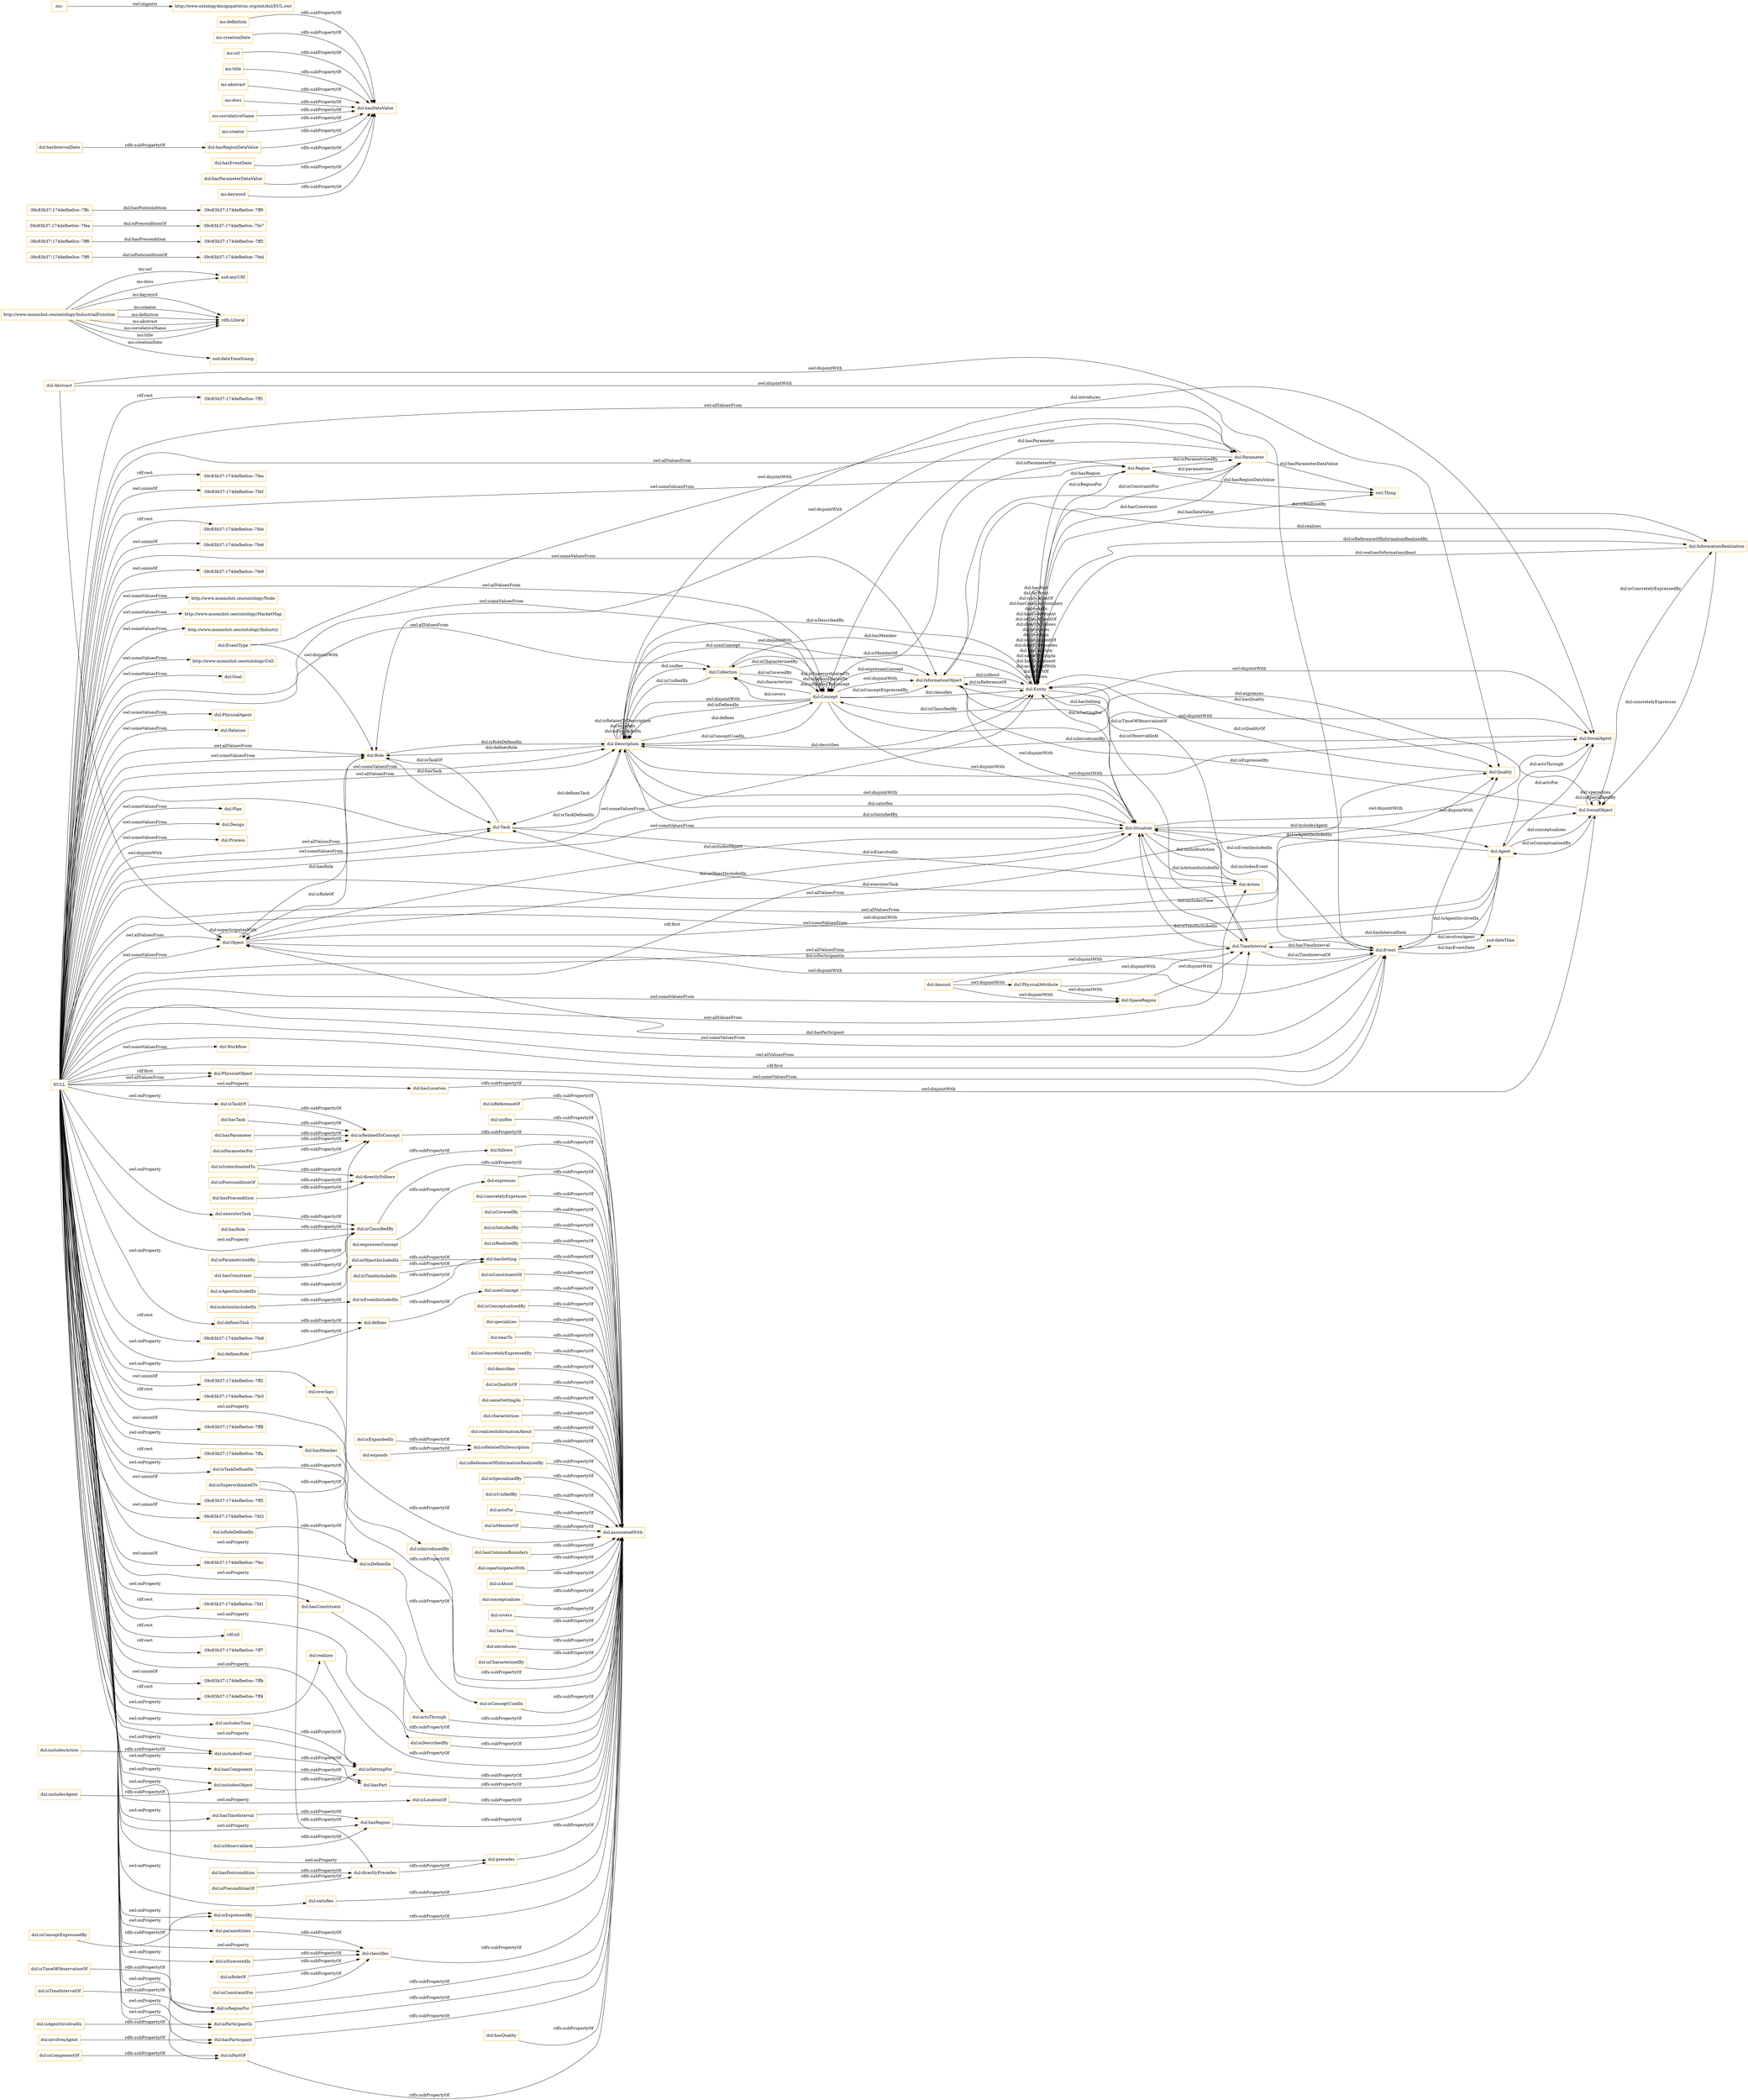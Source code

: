 digraph ar2dtool_diagram { 
rankdir=LR;
size="1501"
node [shape = rectangle, color="orange"]; "http://www.moonshot.ceo/ontology/Node" "http://www.moonshot.ceo/ontology/MarketMap" "http://www.moonshot.ceo/ontology/Industry" "http://www.moonshot.ceo/ontology/IndustrialFunction" "http://www.moonshot.ceo/ontology/Cell" "dul:Goal" "dul:EventType" "dul:Object" "dul:Description" "dul:PhysicalAgent" "dul:Relation" "dul:Role" "dul:Entity" "dul:Situation" "-39c83b37:174defbe0ce:-7ff0" "dul:Abstract" "dul:Amount" "dul:Plan" "dul:Design" "-39c83b37:174defbe0ce:-7ff6" "-39c83b37:174defbe0ce:-7fea" "dul:Process" "-39c83b37:174defbe0ce:-7fed" "-39c83b37:174defbe0ce:-7ffc" "dul:Task" "dul:Quality" "dul:Action" "-39c83b37:174defbe0ce:-7ff9" "dul:SocialAgent" "dul:Agent" "dul:Parameter" "dul:SocialObject" "-39c83b37:174defbe0ce:-7ff3" "dul:Concept" "dul:Event" "dul:TimeInterval" "dul:SpaceRegion" "dul:PhysicalObject" "-39c83b37:174defbe0ce:-7fe7" "owl:Thing" "dul:InformationRealization" "dul:PhysicalAttribute" "dul:Workflow" "dul:InformationObject" "dul:Collection" "dul:Region" ; /*classes style*/
	"dul:isRelatedToConcept" -> "dul:associatedWith" [ label = "rdfs:subPropertyOf" ];
	"dul:concretelyExpresses" -> "dul:associatedWith" [ label = "rdfs:subPropertyOf" ];
	"dul:hasRegion" -> "dul:associatedWith" [ label = "rdfs:subPropertyOf" ];
	"dul:includesEvent" -> "dul:isSettingFor" [ label = "rdfs:subPropertyOf" ];
	"dul:isConstraintFor" -> "dul:classifies" [ label = "rdfs:subPropertyOf" ];
	"dul:overlaps" -> "dul:associatedWith" [ label = "rdfs:subPropertyOf" ];
	"dul:isRegionFor" -> "dul:associatedWith" [ label = "rdfs:subPropertyOf" ];
	"dul:isCoveredBy" -> "dul:associatedWith" [ label = "rdfs:subPropertyOf" ];
	"dul:PhysicalAttribute" -> "dul:TimeInterval" [ label = "owl:disjointWith" ];
	"dul:PhysicalAttribute" -> "dul:SpaceRegion" [ label = "owl:disjointWith" ];
	"dul:hasConstraint" -> "dul:isClassifiedBy" [ label = "rdfs:subPropertyOf" ];
	"dul:isSettingFor" -> "dul:associatedWith" [ label = "rdfs:subPropertyOf" ];
	"dul:isSatisfiedBy" -> "dul:associatedWith" [ label = "rdfs:subPropertyOf" ];
	"dul:isIntroducedBy" -> "dul:associatedWith" [ label = "rdfs:subPropertyOf" ];
	"dul:Description" -> "dul:SocialAgent" [ label = "owl:disjointWith" ];
	"dul:Description" -> "dul:Situation" [ label = "owl:disjointWith" ];
	"dul:Description" -> "dul:InformationObject" [ label = "owl:disjointWith" ];
	"dul:isConceptExpressedBy" -> "dul:isExpressedBy" [ label = "rdfs:subPropertyOf" ];
	"ms:definition" -> "dul:hasDataValue" [ label = "rdfs:subPropertyOf" ];
	"dul:Concept" -> "dul:InformationObject" [ label = "owl:disjointWith" ];
	"dul:Concept" -> "dul:Description" [ label = "owl:disjointWith" ];
	"dul:Concept" -> "dul:Situation" [ label = "owl:disjointWith" ];
	"dul:Concept" -> "dul:SocialAgent" [ label = "owl:disjointWith" ];
	"dul:Object" -> "dul:Quality" [ label = "owl:disjointWith" ];
	"dul:isParameterFor" -> "dul:isRelatedToConcept" [ label = "rdfs:subPropertyOf" ];
	"dul:isRealizedBy" -> "dul:associatedWith" [ label = "rdfs:subPropertyOf" ];
	"dul:isRoleOf" -> "dul:classifies" [ label = "rdfs:subPropertyOf" ];
	"dul:hasMember" -> "dul:associatedWith" [ label = "rdfs:subPropertyOf" ];
	"dul:expresses" -> "dul:associatedWith" [ label = "rdfs:subPropertyOf" ];
	"dul:includesAction" -> "dul:includesEvent" [ label = "rdfs:subPropertyOf" ];
	"dul:isRoleDefinedIn" -> "dul:isDefinedIn" [ label = "rdfs:subPropertyOf" ];
	"dul:isActionIncludedIn" -> "dul:isEventIncludedIn" [ label = "rdfs:subPropertyOf" ];
	"dul:InformationObject" -> "dul:SocialAgent" [ label = "owl:disjointWith" ];
	"dul:InformationObject" -> "dul:Situation" [ label = "owl:disjointWith" ];
	"dul:hasPostcondition" -> "dul:directlyPrecedes" [ label = "rdfs:subPropertyOf" ];
	"dul:isConstituentOf" -> "dul:associatedWith" [ label = "rdfs:subPropertyOf" ];
	"dul:actsThrough" -> "dul:associatedWith" [ label = "rdfs:subPropertyOf" ];
	"dul:isEventIncludedIn" -> "dul:hasSetting" [ label = "rdfs:subPropertyOf" ];
	"ms:creationDate" -> "dul:hasDataValue" [ label = "rdfs:subPropertyOf" ];
	"dul:Parameter" -> "dul:Role" [ label = "owl:disjointWith" ];
	"dul:isConceptualizedBy" -> "dul:associatedWith" [ label = "rdfs:subPropertyOf" ];
	"dul:precedes" -> "dul:associatedWith" [ label = "rdfs:subPropertyOf" ];
	"dul:isPreconditionOf" -> "dul:directlyPrecedes" [ label = "rdfs:subPropertyOf" ];
	"dul:specializes" -> "dul:associatedWith" [ label = "rdfs:subPropertyOf" ];
	"ms:url" -> "dul:hasDataValue" [ label = "rdfs:subPropertyOf" ];
	"dul:isDefinedIn" -> "dul:isConceptUsedIn" [ label = "rdfs:subPropertyOf" ];
	"dul:nearTo" -> "dul:associatedWith" [ label = "rdfs:subPropertyOf" ];
	"dul:Event" -> "dul:Quality" [ label = "owl:disjointWith" ];
	"dul:Event" -> "dul:Object" [ label = "owl:disjointWith" ];
	"dul:hasRole" -> "dul:isClassifiedBy" [ label = "rdfs:subPropertyOf" ];
	"dul:isExpressedBy" -> "dul:associatedWith" [ label = "rdfs:subPropertyOf" ];
	"dul:isConcretelyExpressedBy" -> "dul:associatedWith" [ label = "rdfs:subPropertyOf" ];
	"dul:describes" -> "dul:associatedWith" [ label = "rdfs:subPropertyOf" ];
	"dul:isQualityOf" -> "dul:associatedWith" [ label = "rdfs:subPropertyOf" ];
	"dul:PhysicalObject" -> "dul:SocialObject" [ label = "owl:disjointWith" ];
	"dul:EventType" -> "dul:Role" [ label = "owl:disjointWith" ];
	"dul:EventType" -> "dul:Parameter" [ label = "owl:disjointWith" ];
	"dul:hasConstituent" -> "dul:associatedWith" [ label = "rdfs:subPropertyOf" ];
	"dul:sameSettingAs" -> "dul:associatedWith" [ label = "rdfs:subPropertyOf" ];
	"dul:Situation" -> "dul:SocialAgent" [ label = "owl:disjointWith" ];
	"ms:title" -> "dul:hasDataValue" [ label = "rdfs:subPropertyOf" ];
	"dul:characterizes" -> "dul:associatedWith" [ label = "rdfs:subPropertyOf" ];
	"dul:hasTask" -> "dul:isRelatedToConcept" [ label = "rdfs:subPropertyOf" ];
	"dul:directlyPrecedes" -> "dul:precedes" [ label = "rdfs:subPropertyOf" ];
	"ms:abstract" -> "dul:hasDataValue" [ label = "rdfs:subPropertyOf" ];
	"dul:isTaskOf" -> "dul:isRelatedToConcept" [ label = "rdfs:subPropertyOf" ];
	"dul:isDescribedBy" -> "dul:associatedWith" [ label = "rdfs:subPropertyOf" ];
	"dul:isParticipantIn" -> "dul:associatedWith" [ label = "rdfs:subPropertyOf" ];
	"dul:isSuperordinatedTo" -> "dul:isRelatedToConcept" [ label = "rdfs:subPropertyOf" ];
	"dul:isSuperordinatedTo" -> "dul:directlyPrecedes" [ label = "rdfs:subPropertyOf" ];
	"dul:realizesInformationAbout" -> "dul:associatedWith" [ label = "rdfs:subPropertyOf" ];
	"ms:" -> "http://www.ontologydesignpatterns.org/ont/dul/DUL.owl" [ label = "owl:imports" ];
	"dul:isRelatedToDescription" -> "dul:associatedWith" [ label = "rdfs:subPropertyOf" ];
	"ms:docs" -> "dul:hasDataValue" [ label = "rdfs:subPropertyOf" ];
	"dul:isReferenceOfInformationRealizedBy" -> "dul:associatedWith" [ label = "rdfs:subPropertyOf" ];
	"dul:isSpecializedBy" -> "dul:associatedWith" [ label = "rdfs:subPropertyOf" ];
	"dul:isUnifiedBy" -> "dul:associatedWith" [ label = "rdfs:subPropertyOf" ];
	"dul:hasSetting" -> "dul:associatedWith" [ label = "rdfs:subPropertyOf" ];
	"dul:involvesAgent" -> "dul:hasParticipant" [ label = "rdfs:subPropertyOf" ];
	"dul:isTimeIncludedIn" -> "dul:hasSetting" [ label = "rdfs:subPropertyOf" ];
	"dul:isPostconditionOf" -> "dul:directlyFollows" [ label = "rdfs:subPropertyOf" ];
	"dul:includesObject" -> "dul:isSettingFor" [ label = "rdfs:subPropertyOf" ];
	"ms:correlativeName" -> "dul:hasDataValue" [ label = "rdfs:subPropertyOf" ];
	"NULL" -> "dul:executesTask" [ label = "owl:onProperty" ];
	"NULL" -> "dul:Event" [ label = "owl:allValuesFrom" ];
	"NULL" -> "dul:isExpressedBy" [ label = "owl:onProperty" ];
	"NULL" -> "dul:Agent" [ label = "owl:allValuesFrom" ];
	"NULL" -> "dul:Region" [ label = "owl:allValuesFrom" ];
	"NULL" -> "dul:isDefinedIn" [ label = "owl:onProperty" ];
	"NULL" -> "dul:hasPart" [ label = "owl:onProperty" ];
	"NULL" -> "-39c83b37:174defbe0ce:-7fe8" [ label = "rdf:rest" ];
	"NULL" -> "dul:realizes" [ label = "owl:onProperty" ];
	"NULL" -> "dul:Situation" [ label = "owl:someValuesFrom" ];
	"NULL" -> "-39c83b37:174defbe0ce:-7ff2" [ label = "owl:unionOf" ];
	"NULL" -> "-39c83b37:174defbe0ce:-7fe5" [ label = "rdf:rest" ];
	"NULL" -> "dul:PhysicalObject" [ label = "owl:allValuesFrom" ];
	"NULL" -> "dul:isRegionFor" [ label = "owl:onProperty" ];
	"NULL" -> "dul:isLocationOf" [ label = "owl:onProperty" ];
	"NULL" -> "dul:Event" [ label = "rdf:first" ];
	"NULL" -> "-39c83b37:174defbe0ce:-7ff8" [ label = "owl:unionOf" ];
	"NULL" -> "dul:PhysicalAgent" [ label = "owl:someValuesFrom" ];
	"NULL" -> "dul:Process" [ label = "owl:someValuesFrom" ];
	"NULL" -> "dul:hasConstituent" [ label = "owl:onProperty" ];
	"NULL" -> "dul:hasComponent" [ label = "owl:onProperty" ];
	"NULL" -> "-39c83b37:174defbe0ce:-7ffa" [ label = "rdf:rest" ];
	"NULL" -> "dul:hasTimeInterval" [ label = "owl:onProperty" ];
	"NULL" -> "-39c83b37:174defbe0ce:-7ff5" [ label = "owl:unionOf" ];
	"NULL" -> "dul:Task" [ label = "owl:someValuesFrom" ];
	"NULL" -> "dul:definesRole" [ label = "owl:onProperty" ];
	"NULL" -> "http://www.moonshot.ceo/ontology/Industry" [ label = "owl:someValuesFrom" ];
	"NULL" -> "dul:hasMember" [ label = "owl:onProperty" ];
	"NULL" -> "dul:Action" [ label = "owl:allValuesFrom" ];
	"NULL" -> "dul:SocialObject" [ label = "owl:allValuesFrom" ];
	"NULL" -> "http://www.moonshot.ceo/ontology/Cell" [ label = "owl:someValuesFrom" ];
	"NULL" -> "dul:Description" [ label = "owl:someValuesFrom" ];
	"NULL" -> "-39c83b37:174defbe0ce:-7fd2" [ label = "owl:unionOf" ];
	"NULL" -> "dul:hasParticipant" [ label = "owl:onProperty" ];
	"NULL" -> "-39c83b37:174defbe0ce:-7fec" [ label = "owl:unionOf" ];
	"NULL" -> "dul:Goal" [ label = "owl:someValuesFrom" ];
	"NULL" -> "dul:isClassifiedBy" [ label = "owl:onProperty" ];
	"NULL" -> "dul:isPartOf" [ label = "owl:onProperty" ];
	"NULL" -> "dul:Region" [ label = "owl:someValuesFrom" ];
	"NULL" -> "-39c83b37:174defbe0ce:-7fd1" [ label = "rdf:rest" ];
	"NULL" -> "dul:Object" [ label = "owl:allValuesFrom" ];
	"NULL" -> "dul:satisfies" [ label = "owl:onProperty" ];
	"NULL" -> "dul:includesObject" [ label = "owl:onProperty" ];
	"NULL" -> "dul:Concept" [ label = "owl:allValuesFrom" ];
	"NULL" -> "dul:Workflow" [ label = "owl:someValuesFrom" ];
	"NULL" -> "dul:PhysicalObject" [ label = "rdf:first" ];
	"NULL" -> "rdf:nil" [ label = "rdf:rest" ];
	"NULL" -> "dul:Collection" [ label = "owl:allValuesFrom" ];
	"NULL" -> "dul:Object" [ label = "owl:someValuesFrom" ];
	"NULL" -> "-39c83b37:174defbe0ce:-7ff7" [ label = "rdf:rest" ];
	"NULL" -> "dul:parametrizes" [ label = "owl:onProperty" ];
	"NULL" -> "dul:Situation" [ label = "rdf:first" ];
	"NULL" -> "-39c83b37:174defbe0ce:-7ffb" [ label = "owl:unionOf" ];
	"NULL" -> "-39c83b37:174defbe0ce:-7ff4" [ label = "rdf:rest" ];
	"NULL" -> "dul:classifies" [ label = "owl:onProperty" ];
	"NULL" -> "dul:TimeInterval" [ label = "owl:someValuesFrom" ];
	"NULL" -> "-39c83b37:174defbe0ce:-7ff1" [ label = "rdf:rest" ];
	"NULL" -> "dul:Event" [ label = "owl:someValuesFrom" ];
	"NULL" -> "dul:overlaps" [ label = "owl:onProperty" ];
	"NULL" -> "dul:Design" [ label = "owl:someValuesFrom" ];
	"NULL" -> "dul:includesTime" [ label = "owl:onProperty" ];
	"NULL" -> "dul:Agent" [ label = "owl:someValuesFrom" ];
	"NULL" -> "dul:Plan" [ label = "owl:someValuesFrom" ];
	"NULL" -> "dul:SpaceRegion" [ label = "owl:someValuesFrom" ];
	"NULL" -> "dul:Relation" [ label = "owl:someValuesFrom" ];
	"NULL" -> "dul:Role" [ label = "owl:allValuesFrom" ];
	"NULL" -> "dul:definesTask" [ label = "owl:onProperty" ];
	"NULL" -> "dul:isParticipantIn" [ label = "owl:onProperty" ];
	"NULL" -> "http://www.moonshot.ceo/ontology/Node" [ label = "owl:someValuesFrom" ];
	"NULL" -> "dul:Quality" [ label = "owl:allValuesFrom" ];
	"NULL" -> "-39c83b37:174defbe0ce:-7fee" [ label = "rdf:rest" ];
	"NULL" -> "-39c83b37:174defbe0ce:-7fef" [ label = "owl:unionOf" ];
	"NULL" -> "dul:actsThrough" [ label = "owl:onProperty" ];
	"NULL" -> "dul:Description" [ label = "owl:allValuesFrom" ];
	"NULL" -> "dul:Parameter" [ label = "owl:allValuesFrom" ];
	"NULL" -> "dul:Task" [ label = "owl:allValuesFrom" ];
	"NULL" -> "dul:hasLocation" [ label = "owl:onProperty" ];
	"NULL" -> "-39c83b37:174defbe0ce:-7feb" [ label = "rdf:rest" ];
	"NULL" -> "dul:precedes" [ label = "owl:onProperty" ];
	"NULL" -> "dul:Role" [ label = "owl:someValuesFrom" ];
	"NULL" -> "dul:hasRegion" [ label = "owl:onProperty" ];
	"NULL" -> "-39c83b37:174defbe0ce:-7fe6" [ label = "owl:unionOf" ];
	"NULL" -> "dul:isExecutedIn" [ label = "owl:onProperty" ];
	"NULL" -> "dul:isTaskOf" [ label = "owl:onProperty" ];
	"NULL" -> "dul:isDescribedBy" [ label = "owl:onProperty" ];
	"NULL" -> "-39c83b37:174defbe0ce:-7fe9" [ label = "owl:unionOf" ];
	"NULL" -> "dul:InformationObject" [ label = "owl:someValuesFrom" ];
	"NULL" -> "dul:isSettingFor" [ label = "owl:onProperty" ];
	"NULL" -> "dul:isTaskDefinedIn" [ label = "owl:onProperty" ];
	"NULL" -> "dul:includesEvent" [ label = "owl:onProperty" ];
	"NULL" -> "dul:Entity" [ label = "owl:someValuesFrom" ];
	"NULL" -> "dul:isIntroducedBy" [ label = "owl:onProperty" ];
	"NULL" -> "dul:Concept" [ label = "owl:someValuesFrom" ];
	"NULL" -> "http://www.moonshot.ceo/ontology/MarketMap" [ label = "owl:someValuesFrom" ];
	"dul:expressesConcept" -> "dul:expresses" [ label = "rdfs:subPropertyOf" ];
	"dul:executesTask" -> "dul:isClassifiedBy" [ label = "rdfs:subPropertyOf" ];
	"dul:isAgentIncludedIn" -> "dul:isObjectIncludedIn" [ label = "rdfs:subPropertyOf" ];
	"dul:expands" -> "dul:isRelatedToDescription" [ label = "rdfs:subPropertyOf" ];
	"dul:includesAgent" -> "dul:includesObject" [ label = "rdfs:subPropertyOf" ];
	"dul:classifies" -> "dul:associatedWith" [ label = "rdfs:subPropertyOf" ];
	"ms:creator" -> "dul:hasDataValue" [ label = "rdfs:subPropertyOf" ];
	"dul:actsFor" -> "dul:associatedWith" [ label = "rdfs:subPropertyOf" ];
	"dul:isObjectIncludedIn" -> "dul:hasSetting" [ label = "rdfs:subPropertyOf" ];
	"dul:hasPrecondition" -> "dul:directlyFollows" [ label = "rdfs:subPropertyOf" ];
	"dul:isMemberOf" -> "dul:associatedWith" [ label = "rdfs:subPropertyOf" ];
	"dul:hasCommonBoundary" -> "dul:associatedWith" [ label = "rdfs:subPropertyOf" ];
	"dul:realizes" -> "dul:associatedWith" [ label = "rdfs:subPropertyOf" ];
	"dul:directlyFollows" -> "dul:follows" [ label = "rdfs:subPropertyOf" ];
	"dul:isExecutedIn" -> "dul:classifies" [ label = "rdfs:subPropertyOf" ];
	"dul:follows" -> "dul:associatedWith" [ label = "rdfs:subPropertyOf" ];
	"dul:hasRegionDataValue" -> "dul:hasDataValue" [ label = "rdfs:subPropertyOf" ];
	"dul:coparticipatesWith" -> "dul:associatedWith" [ label = "rdfs:subPropertyOf" ];
	"dul:isAbout" -> "dul:associatedWith" [ label = "rdfs:subPropertyOf" ];
	"dul:hasLocation" -> "dul:associatedWith" [ label = "rdfs:subPropertyOf" ];
	"dul:isTimeIntervalOf" -> "dul:isRegionFor" [ label = "rdfs:subPropertyOf" ];
	"dul:isTaskDefinedIn" -> "dul:isDefinedIn" [ label = "rdfs:subPropertyOf" ];
	"dul:defines" -> "dul:usesConcept" [ label = "rdfs:subPropertyOf" ];
	"dul:conceptualizes" -> "dul:associatedWith" [ label = "rdfs:subPropertyOf" ];
	"dul:hasPart" -> "dul:associatedWith" [ label = "rdfs:subPropertyOf" ];
	"dul:hasParticipant" -> "dul:associatedWith" [ label = "rdfs:subPropertyOf" ];
	"dul:covers" -> "dul:associatedWith" [ label = "rdfs:subPropertyOf" ];
	"dul:includesTime" -> "dul:isSettingFor" [ label = "rdfs:subPropertyOf" ];
	"dul:hasIntervalDate" -> "dul:hasRegionDataValue" [ label = "rdfs:subPropertyOf" ];
	"dul:farFrom" -> "dul:associatedWith" [ label = "rdfs:subPropertyOf" ];
	"dul:hasComponent" -> "dul:hasPart" [ label = "rdfs:subPropertyOf" ];
	"dul:usesConcept" -> "dul:associatedWith" [ label = "rdfs:subPropertyOf" ];
	"dul:isLocationOf" -> "dul:associatedWith" [ label = "rdfs:subPropertyOf" ];
	"dul:hasEventDate" -> "dul:hasDataValue" [ label = "rdfs:subPropertyOf" ];
	"dul:hasTimeInterval" -> "dul:hasRegion" [ label = "rdfs:subPropertyOf" ];
	"dul:introduces" -> "dul:associatedWith" [ label = "rdfs:subPropertyOf" ];
	"dul:definesRole" -> "dul:defines" [ label = "rdfs:subPropertyOf" ];
	"dul:satisfies" -> "dul:associatedWith" [ label = "rdfs:subPropertyOf" ];
	"dul:Abstract" -> "dul:Quality" [ label = "owl:disjointWith" ];
	"dul:Abstract" -> "dul:Object" [ label = "owl:disjointWith" ];
	"dul:Abstract" -> "dul:Event" [ label = "owl:disjointWith" ];
	"dul:isAgentInvolvedIn" -> "dul:isParticipantIn" [ label = "rdfs:subPropertyOf" ];
	"dul:isCharacterizedBy" -> "dul:associatedWith" [ label = "rdfs:subPropertyOf" ];
	"dul:hasQuality" -> "dul:associatedWith" [ label = "rdfs:subPropertyOf" ];
	"dul:isParametrizedBy" -> "dul:isClassifiedBy" [ label = "rdfs:subPropertyOf" ];
	"dul:SpaceRegion" -> "dul:TimeInterval" [ label = "owl:disjointWith" ];
	"dul:isTimeOfObservationOf" -> "dul:isRegionFor" [ label = "rdfs:subPropertyOf" ];
	"dul:isConceptUsedIn" -> "dul:associatedWith" [ label = "rdfs:subPropertyOf" ];
	"dul:hasParameter" -> "dul:isRelatedToConcept" [ label = "rdfs:subPropertyOf" ];
	"dul:hasParameterDataValue" -> "dul:hasDataValue" [ label = "rdfs:subPropertyOf" ];
	"dul:definesTask" -> "dul:defines" [ label = "rdfs:subPropertyOf" ];
	"dul:isPartOf" -> "dul:associatedWith" [ label = "rdfs:subPropertyOf" ];
	"ms:keyword" -> "dul:hasDataValue" [ label = "rdfs:subPropertyOf" ];
	"dul:isReferenceOf" -> "dul:associatedWith" [ label = "rdfs:subPropertyOf" ];
	"dul:isSubordinatedTo" -> "dul:isRelatedToConcept" [ label = "rdfs:subPropertyOf" ];
	"dul:isSubordinatedTo" -> "dul:directlyFollows" [ label = "rdfs:subPropertyOf" ];
	"dul:isClassifiedBy" -> "dul:associatedWith" [ label = "rdfs:subPropertyOf" ];
	"dul:isExpandedIn" -> "dul:isRelatedToDescription" [ label = "rdfs:subPropertyOf" ];
	"dul:parametrizes" -> "dul:classifies" [ label = "rdfs:subPropertyOf" ];
	"dul:unifies" -> "dul:associatedWith" [ label = "rdfs:subPropertyOf" ];
	"dul:isObservableAt" -> "dul:hasRegion" [ label = "rdfs:subPropertyOf" ];
	"dul:Amount" -> "dul:TimeInterval" [ label = "owl:disjointWith" ];
	"dul:Amount" -> "dul:SpaceRegion" [ label = "owl:disjointWith" ];
	"dul:Amount" -> "dul:PhysicalAttribute" [ label = "owl:disjointWith" ];
	"dul:isComponentOf" -> "dul:isPartOf" [ label = "rdfs:subPropertyOf" ];
	"-39c83b37:174defbe0ce:-7ff6" -> "-39c83b37:174defbe0ce:-7ff3" [ label = "dul:hasPrecondition" ];
	"dul:Description" -> "dul:Role" [ label = "dul:definesRole" ];
	"dul:Entity" -> "dul:Entity" [ label = "dul:follows" ];
	"dul:Action" -> "dul:Situation" [ label = "dul:isActionIncludedIn" ];
	"dul:TimeInterval" -> "xsd:dateTime" [ label = "dul:hasIntervalDate" ];
	"dul:Entity" -> "dul:Entity" [ label = "dul:isPartOf" ];
	"dul:SocialObject" -> "dul:InformationRealization" [ label = "dul:isConcretelyExpressedBy" ];
	"dul:Entity" -> "dul:Quality" [ label = "dul:hasQuality" ];
	"dul:Event" -> "dul:Situation" [ label = "dul:isEventIncludedIn" ];
	"dul:Description" -> "dul:Task" [ label = "dul:definesTask" ];
	"dul:Entity" -> "dul:Entity" [ label = "dul:associatedWith" ];
	"dul:Parameter" -> "dul:Entity" [ label = "dul:isConstraintFor" ];
	"dul:Agent" -> "dul:Event" [ label = "dul:isAgentInvolvedIn" ];
	"dul:SocialObject" -> "dul:Agent" [ label = "dul:isConceptualizedBy" ];
	"dul:Role" -> "dul:Task" [ label = "dul:hasTask" ];
	"dul:Entity" -> "dul:Concept" [ label = "dul:isClassifiedBy" ];
	"dul:InformationObject" -> "dul:SocialObject" [ label = "dul:expresses" ];
	"dul:Entity" -> "dul:Entity" [ label = "dul:hasComponent" ];
	"dul:Object" -> "dul:Event" [ label = "dul:isParticipantIn" ];
	"dul:InformationObject" -> "dul:Concept" [ label = "dul:expressesConcept" ];
	"dul:Description" -> "dul:SocialAgent" [ label = "dul:introduces" ];
	"http://www.moonshot.ceo/ontology/IndustrialFunction" -> "xsd:anyURI" [ label = "ms:url" ];
	"dul:Task" -> "dul:Description" [ label = "dul:isTaskDefinedIn" ];
	"dul:Agent" -> "dul:Situation" [ label = "dul:isAgentIncludedIn" ];
	"dul:Concept" -> "dul:Collection" [ label = "dul:characterizes" ];
	"dul:Concept" -> "dul:Concept" [ label = "dul:isRelatedToConcept" ];
	"http://www.moonshot.ceo/ontology/IndustrialFunction" -> "rdfs:Literal" [ label = "ms:keyword" ];
	"dul:SocialObject" -> "dul:InformationObject" [ label = "dul:isExpressedBy" ];
	"dul:Concept" -> "dul:Description" [ label = "dul:isDefinedIn" ];
	"dul:Entity" -> "dul:Entity" [ label = "dul:sameSettingAs" ];
	"dul:Region" -> "owl:Thing" [ label = "dul:hasRegionDataValue" ];
	"dul:Concept" -> "dul:Entity" [ label = "dul:classifies" ];
	"dul:Concept" -> "dul:Concept" [ label = "dul:isSubordinatedTo" ];
	"dul:Entity" -> "dul:Collection" [ label = "dul:isMemberOf" ];
	"dul:Concept" -> "dul:Parameter" [ label = "dul:hasParameter" ];
	"dul:Concept" -> "dul:Collection" [ label = "dul:covers" ];
	"dul:TimeInterval" -> "dul:Event" [ label = "dul:isTimeIntervalOf" ];
	"dul:TimeInterval" -> "dul:Situation" [ label = "dul:isTimeIncludedIn" ];
	"dul:InformationRealization" -> "dul:Entity" [ label = "dul:realizesInformationAbout" ];
	"dul:Event" -> "xsd:dateTime" [ label = "dul:hasEventDate" ];
	"dul:Entity" -> "dul:InformationRealization" [ label = "dul:isReferenceOfInformationRealizedBy" ];
	"dul:Collection" -> "dul:Description" [ label = "dul:isUnifiedBy" ];
	"dul:Entity" -> "dul:Entity" [ label = "dul:hasLocation" ];
	"dul:Entity" -> "dul:Entity" [ label = "dul:directlyPrecedes" ];
	"dul:Concept" -> "dul:Concept" [ label = "dul:isSuperordinatedTo" ];
	"dul:SocialAgent" -> "dul:Agent" [ label = "dul:actsThrough" ];
	"dul:Task" -> "dul:Role" [ label = "dul:isTaskOf" ];
	"dul:Description" -> "dul:Collection" [ label = "dul:unifies" ];
	"dul:InformationRealization" -> "dul:SocialObject" [ label = "dul:concretelyExpresses" ];
	"dul:Parameter" -> "dul:Concept" [ label = "dul:isParameterFor" ];
	"dul:Action" -> "dul:Task" [ label = "dul:executesTask" ];
	"dul:Entity" -> "dul:Entity" [ label = "dul:isComponentOf" ];
	"dul:Event" -> "dul:TimeInterval" [ label = "dul:hasTimeInterval" ];
	"http://www.moonshot.ceo/ontology/IndustrialFunction" -> "rdfs:Literal" [ label = "ms:creator" ];
	"dul:Object" -> "dul:Role" [ label = "dul:hasRole" ];
	"dul:Agent" -> "dul:SocialAgent" [ label = "dul:actsFor" ];
	"dul:Entity" -> "dul:Entity" [ label = "dul:overlaps" ];
	"dul:Description" -> "dul:Description" [ label = "dul:isExpandedIn" ];
	"dul:Agent" -> "dul:SocialObject" [ label = "dul:conceptualizes" ];
	"dul:Situation" -> "dul:Event" [ label = "dul:includesEvent" ];
	"dul:InformationObject" -> "dul:Entity" [ label = "dul:isAbout" ];
	"http://www.moonshot.ceo/ontology/IndustrialFunction" -> "xsd:anyURI" [ label = "ms:docs" ];
	"-39c83b37:174defbe0ce:-7ffc" -> "-39c83b37:174defbe0ce:-7ff9" [ label = "dul:hasPostcondition" ];
	"dul:Entity" -> "dul:Entity" [ label = "dul:precedes" ];
	"dul:Entity" -> "dul:Parameter" [ label = "dul:hasConstraint" ];
	"dul:Event" -> "dul:Object" [ label = "dul:hasParticipant" ];
	"dul:Situation" -> "dul:Agent" [ label = "dul:includesAgent" ];
	"dul:Region" -> "dul:Entity" [ label = "dul:isRegionFor" ];
	"dul:Situation" -> "dul:Object" [ label = "dul:includesObject" ];
	"dul:Entity" -> "dul:TimeInterval" [ label = "dul:isObservableAt" ];
	"dul:Description" -> "dul:Description" [ label = "dul:expands" ];
	"dul:Situation" -> "dul:TimeInterval" [ label = "dul:includesTime" ];
	"http://www.moonshot.ceo/ontology/IndustrialFunction" -> "rdfs:Literal" [ label = "ms:definition" ];
	"dul:Object" -> "dul:Object" [ label = "dul:coparticipatesWith" ];
	"-39c83b37:174defbe0ce:-7fea" -> "-39c83b37:174defbe0ce:-7fe7" [ label = "dul:isPreconditionOf" ];
	"dul:Region" -> "dul:Parameter" [ label = "dul:isParametrizedBy" ];
	"dul:Entity" -> "dul:Description" [ label = "dul:isDescribedBy" ];
	"dul:Collection" -> "dul:Concept" [ label = "dul:isCharacterizedBy" ];
	"dul:Role" -> "dul:Object" [ label = "dul:isRoleOf" ];
	"dul:Situation" -> "dul:Entity" [ label = "dul:isSettingFor" ];
	"dul:Entity" -> "dul:Entity" [ label = "dul:directlyFollows" ];
	"-39c83b37:174defbe0ce:-7ff0" -> "-39c83b37:174defbe0ce:-7fed" [ label = "dul:isPostconditionOf" ];
	"dul:Role" -> "dul:Description" [ label = "dul:isRoleDefinedIn" ];
	"http://www.moonshot.ceo/ontology/IndustrialFunction" -> "rdfs:Literal" [ label = "ms:abstract" ];
	"http://www.moonshot.ceo/ontology/IndustrialFunction" -> "xsd:dateTimeStamp" [ label = "ms:creationDate" ];
	"dul:SocialObject" -> "dul:SocialObject" [ label = "dul:isSpecializedBy" ];
	"dul:Quality" -> "dul:Entity" [ label = "dul:isQualityOf" ];
	"dul:Situation" -> "dul:Action" [ label = "dul:includesAction" ];
	"dul:Description" -> "dul:Concept" [ label = "dul:usesConcept" ];
	"dul:Entity" -> "dul:Situation" [ label = "dul:hasSetting" ];
	"dul:TimeInterval" -> "dul:Entity" [ label = "dul:isTimeOfObservationOf" ];
	"dul:Concept" -> "dul:InformationObject" [ label = "dul:isConceptExpressedBy" ];
	"dul:Task" -> "dul:Action" [ label = "dul:isExecutedIn" ];
	"dul:Event" -> "dul:Agent" [ label = "dul:involvesAgent" ];
	"dul:Object" -> "dul:Situation" [ label = "dul:isObjectIncludedIn" ];
	"dul:SocialAgent" -> "dul:Description" [ label = "dul:isIntroducedBy" ];
	"dul:Collection" -> "dul:Concept" [ label = "dul:isCoveredBy" ];
	"dul:Description" -> "dul:Entity" [ label = "dul:describes" ];
	"dul:Collection" -> "dul:Entity" [ label = "dul:hasMember" ];
	"dul:Entity" -> "dul:Entity" [ label = "dul:isConstituentOf" ];
	"dul:Entity" -> "dul:Entity" [ label = "dul:hasConstituent" ];
	"dul:Entity" -> "owl:Thing" [ label = "dul:hasDataValue" ];
	"dul:Entity" -> "dul:Entity" [ label = "dul:nearTo" ];
	"dul:Concept" -> "dul:Description" [ label = "dul:isConceptUsedIn" ];
	"dul:Parameter" -> "owl:Thing" [ label = "dul:hasParameterDataValue" ];
	"dul:Description" -> "dul:Description" [ label = "dul:isRelatedToDescription" ];
	"dul:Entity" -> "dul:Entity" [ label = "dul:hasCommonBoundary" ];
	"dul:Entity" -> "dul:Entity" [ label = "dul:isLocationOf" ];
	"dul:InformationRealization" -> "dul:InformationObject" [ label = "dul:realizes" ];
	"dul:InformationObject" -> "dul:InformationRealization" [ label = "dul:isRealizedBy" ];
	"dul:SocialObject" -> "dul:SocialObject" [ label = "dul:specializes" ];
	"dul:Entity" -> "dul:Entity" [ label = "dul:farFrom" ];
	"dul:Parameter" -> "dul:Region" [ label = "dul:parametrizes" ];
	"dul:Entity" -> "dul:InformationObject" [ label = "dul:isReferenceOf" ];
	"http://www.moonshot.ceo/ontology/IndustrialFunction" -> "rdfs:Literal" [ label = "ms:correlativeName" ];
	"dul:Description" -> "dul:Situation" [ label = "dul:isSatisfiedBy" ];
	"dul:Entity" -> "dul:Region" [ label = "dul:hasRegion" ];
	"dul:Entity" -> "dul:Entity" [ label = "dul:hasPart" ];
	"http://www.moonshot.ceo/ontology/IndustrialFunction" -> "rdfs:Literal" [ label = "ms:title" ];
	"dul:Description" -> "dul:Concept" [ label = "dul:defines" ];
	"dul:Situation" -> "dul:Description" [ label = "dul:satisfies" ];

}
